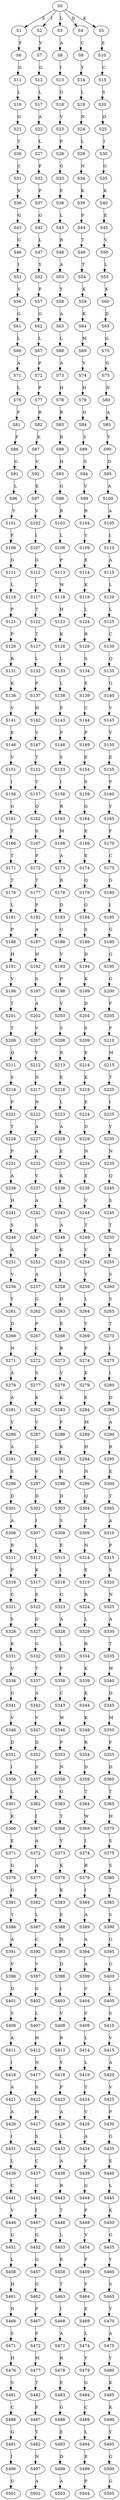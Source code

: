 strict digraph  {
	S0 -> S1 [ label = S ];
	S0 -> S2 [ label = I ];
	S0 -> S3 [ label = L ];
	S0 -> S4 [ label = D ];
	S0 -> S5 [ label = K ];
	S1 -> S6 [ label = F ];
	S2 -> S7 [ label = V ];
	S3 -> S8 [ label = A ];
	S4 -> S9 [ label = C ];
	S5 -> S10 [ label = E ];
	S6 -> S11 [ label = G ];
	S7 -> S12 [ label = G ];
	S8 -> S13 [ label = I ];
	S9 -> S14 [ label = Y ];
	S10 -> S15 [ label = C ];
	S11 -> S16 [ label = L ];
	S12 -> S17 [ label = L ];
	S13 -> S18 [ label = G ];
	S14 -> S19 [ label = L ];
	S15 -> S20 [ label = S ];
	S16 -> S21 [ label = G ];
	S17 -> S22 [ label = A ];
	S18 -> S23 [ label = V ];
	S19 -> S24 [ label = N ];
	S20 -> S25 [ label = D ];
	S21 -> S26 [ label = T ];
	S22 -> S27 [ label = L ];
	S23 -> S28 [ label = P ];
	S24 -> S29 [ label = L ];
	S25 -> S30 [ label = I ];
	S26 -> S31 [ label = C ];
	S27 -> S32 [ label = F ];
	S28 -> S33 [ label = G ];
	S29 -> S34 [ label = N ];
	S30 -> S35 [ label = G ];
	S31 -> S36 [ label = V ];
	S32 -> S37 [ label = F ];
	S33 -> S38 [ label = E ];
	S34 -> S39 [ label = K ];
	S35 -> S40 [ label = K ];
	S36 -> S41 [ label = G ];
	S37 -> S42 [ label = G ];
	S38 -> S43 [ label = L ];
	S39 -> S44 [ label = F ];
	S40 -> S45 [ label = E ];
	S41 -> S46 [ label = G ];
	S42 -> S47 [ label = L ];
	S43 -> S48 [ label = R ];
	S44 -> S49 [ label = T ];
	S45 -> S50 [ label = V ];
	S46 -> S51 [ label = I ];
	S47 -> S52 [ label = Y ];
	S48 -> S53 [ label = A ];
	S49 -> S54 [ label = T ];
	S50 -> S55 [ label = L ];
	S51 -> S56 [ label = V ];
	S52 -> S57 [ label = F ];
	S53 -> S58 [ label = Y ];
	S54 -> S59 [ label = K ];
	S55 -> S60 [ label = K ];
	S56 -> S61 [ label = G ];
	S57 -> S62 [ label = G ];
	S58 -> S63 [ label = A ];
	S59 -> S64 [ label = K ];
	S60 -> S65 [ label = D ];
	S61 -> S66 [ label = L ];
	S62 -> S67 [ label = L ];
	S63 -> S68 [ label = L ];
	S64 -> S69 [ label = M ];
	S65 -> S70 [ label = G ];
	S66 -> S71 [ label = A ];
	S67 -> S72 [ label = P ];
	S68 -> S73 [ label = A ];
	S69 -> S74 [ label = V ];
	S70 -> S75 [ label = G ];
	S71 -> S76 [ label = L ];
	S72 -> S77 [ label = P ];
	S73 -> S78 [ label = H ];
	S74 -> S79 [ label = H ];
	S75 -> S80 [ label = N ];
	S76 -> S81 [ label = F ];
	S77 -> S82 [ label = R ];
	S78 -> S83 [ label = R ];
	S79 -> S84 [ label = G ];
	S80 -> S85 [ label = A ];
	S81 -> S86 [ label = F ];
	S82 -> S87 [ label = K ];
	S83 -> S88 [ label = R ];
	S84 -> S89 [ label = S ];
	S85 -> S90 [ label = V ];
	S86 -> S91 [ label = G ];
	S87 -> S92 [ label = V ];
	S88 -> S93 [ label = H ];
	S89 -> S94 [ label = S ];
	S90 -> S95 [ label = D ];
	S91 -> S96 [ label = L ];
	S92 -> S97 [ label = E ];
	S93 -> S98 [ label = G ];
	S94 -> S99 [ label = V ];
	S95 -> S100 [ label = A ];
	S96 -> S101 [ label = Y ];
	S97 -> S102 [ label = V ];
	S98 -> S103 [ label = R ];
	S99 -> S104 [ label = R ];
	S100 -> S105 [ label = A ];
	S101 -> S106 [ label = F ];
	S102 -> S107 [ label = I ];
	S103 -> S108 [ label = L ];
	S104 -> S109 [ label = Y ];
	S105 -> S110 [ label = I ];
	S106 -> S111 [ label = G ];
	S107 -> S112 [ label = G ];
	S108 -> S113 [ label = P ];
	S109 -> S114 [ label = E ];
	S110 -> S115 [ label = A ];
	S111 -> S116 [ label = L ];
	S112 -> S117 [ label = T ];
	S113 -> S118 [ label = W ];
	S114 -> S119 [ label = K ];
	S115 -> S120 [ label = L ];
	S116 -> S121 [ label = P ];
	S117 -> S122 [ label = T ];
	S118 -> S123 [ label = H ];
	S119 -> S124 [ label = L ];
	S120 -> S125 [ label = L ];
	S121 -> S126 [ label = P ];
	S122 -> S127 [ label = T ];
	S123 -> S128 [ label = K ];
	S124 -> S129 [ label = R ];
	S125 -> S130 [ label = C ];
	S126 -> S131 [ label = R ];
	S127 -> S132 [ label = L ];
	S128 -> S133 [ label = L ];
	S129 -> S134 [ label = S ];
	S130 -> S135 [ label = Q ];
	S131 -> S136 [ label = K ];
	S132 -> S137 [ label = P ];
	S133 -> S138 [ label = L ];
	S134 -> S139 [ label = E ];
	S135 -> S140 [ label = G ];
	S136 -> S141 [ label = V ];
	S137 -> S142 [ label = H ];
	S138 -> S143 [ label = E ];
	S139 -> S144 [ label = C ];
	S140 -> S145 [ label = V ];
	S141 -> S146 [ label = E ];
	S142 -> S147 [ label = V ];
	S143 -> S148 [ label = P ];
	S144 -> S149 [ label = P ];
	S145 -> S150 [ label = V ];
	S146 -> S151 [ label = V ];
	S147 -> S152 [ label = T ];
	S148 -> S153 [ label = S ];
	S149 -> S154 [ label = E ];
	S150 -> S155 [ label = E ];
	S151 -> S156 [ label = I ];
	S152 -> S157 [ label = T ];
	S153 -> S158 [ label = I ];
	S154 -> S159 [ label = S ];
	S155 -> S160 [ label = P ];
	S156 -> S161 [ label = G ];
	S157 -> S162 [ label = Q ];
	S158 -> S163 [ label = R ];
	S159 -> S164 [ label = G ];
	S160 -> S165 [ label = Y ];
	S161 -> S166 [ label = T ];
	S162 -> S167 [ label = S ];
	S163 -> S168 [ label = M ];
	S164 -> S169 [ label = E ];
	S165 -> S170 [ label = F ];
	S166 -> S171 [ label = T ];
	S167 -> S172 [ label = P ];
	S168 -> S173 [ label = A ];
	S169 -> S174 [ label = E ];
	S170 -> S175 [ label = C ];
	S171 -> S176 [ label = T ];
	S172 -> S177 [ label = T ];
	S173 -> S178 [ label = R ];
	S174 -> S179 [ label = Q ];
	S175 -> S180 [ label = G ];
	S176 -> S181 [ label = L ];
	S177 -> S182 [ label = P ];
	S178 -> S183 [ label = D ];
	S179 -> S184 [ label = G ];
	S180 -> S185 [ label = I ];
	S181 -> S186 [ label = P ];
	S182 -> S187 [ label = A ];
	S183 -> S188 [ label = G ];
	S184 -> S189 [ label = S ];
	S185 -> S190 [ label = G ];
	S186 -> S191 [ label = H ];
	S187 -> S192 [ label = H ];
	S188 -> S193 [ label = V ];
	S189 -> S194 [ label = D ];
	S190 -> S195 [ label = G ];
	S191 -> S196 [ label = V ];
	S192 -> S197 [ label = S ];
	S193 -> S198 [ label = P ];
	S194 -> S199 [ label = K ];
	S195 -> S200 [ label = G ];
	S196 -> S201 [ label = T ];
	S197 -> S202 [ label = A ];
	S198 -> S203 [ label = V ];
	S199 -> S204 [ label = D ];
	S200 -> S205 [ label = F ];
	S201 -> S206 [ label = T ];
	S202 -> S207 [ label = V ];
	S203 -> S208 [ label = S ];
	S204 -> S209 [ label = S ];
	S205 -> S210 [ label = F ];
	S206 -> S211 [ label = Q ];
	S207 -> S212 [ label = Y ];
	S208 -> S213 [ label = R ];
	S209 -> S214 [ label = E ];
	S210 -> S215 [ label = M ];
	S211 -> S216 [ label = S ];
	S212 -> S217 [ label = D ];
	S213 -> S218 [ label = E ];
	S214 -> S219 [ label = K ];
	S215 -> S220 [ label = T ];
	S216 -> S221 [ label = P ];
	S217 -> S222 [ label = N ];
	S218 -> S223 [ label = L ];
	S219 -> S224 [ label = E ];
	S220 -> S225 [ label = I ];
	S221 -> S226 [ label = T ];
	S222 -> S227 [ label = A ];
	S223 -> S228 [ label = A ];
	S224 -> S229 [ label = D ];
	S225 -> S230 [ label = Y ];
	S226 -> S231 [ label = P ];
	S227 -> S232 [ label = A ];
	S228 -> S233 [ label = E ];
	S229 -> S234 [ label = N ];
	S230 -> S235 [ label = N ];
	S231 -> S236 [ label = A ];
	S232 -> S237 [ label = V ];
	S233 -> S238 [ label = K ];
	S234 -> S239 [ label = E ];
	S235 -> S240 [ label = Q ];
	S236 -> S241 [ label = H ];
	S237 -> S242 [ label = A ];
	S238 -> S243 [ label = L ];
	S239 -> S244 [ label = V ];
	S240 -> S245 [ label = S ];
	S241 -> S246 [ label = S ];
	S242 -> S247 [ label = S ];
	S243 -> S248 [ label = A ];
	S244 -> S249 [ label = T ];
	S245 -> S250 [ label = T ];
	S246 -> S251 [ label = A ];
	S247 -> S252 [ label = D ];
	S248 -> S253 [ label = K ];
	S249 -> S254 [ label = V ];
	S250 -> S255 [ label = K ];
	S251 -> S256 [ label = V ];
	S252 -> S257 [ label = A ];
	S253 -> S258 [ label = I ];
	S254 -> S259 [ label = Y ];
	S255 -> S260 [ label = S ];
	S256 -> S261 [ label = Y ];
	S257 -> S262 [ label = G ];
	S258 -> S263 [ label = D ];
	S259 -> S264 [ label = L ];
	S260 -> S265 [ label = S ];
	S261 -> S266 [ label = D ];
	S262 -> S267 [ label = P ];
	S263 -> S268 [ label = E ];
	S264 -> S269 [ label = Y ];
	S265 -> S270 [ label = T ];
	S266 -> S271 [ label = N ];
	S267 -> S272 [ label = C ];
	S268 -> S273 [ label = R ];
	S269 -> S274 [ label = P ];
	S270 -> S275 [ label = I ];
	S271 -> S276 [ label = A ];
	S272 -> S277 [ label = S ];
	S273 -> S278 [ label = V ];
	S274 -> S279 [ label = K ];
	S275 -> S280 [ label = I ];
	S276 -> S281 [ label = A ];
	S277 -> S282 [ label = K ];
	S278 -> S283 [ label = K ];
	S279 -> S284 [ label = E ];
	S280 -> S285 [ label = D ];
	S281 -> S286 [ label = V ];
	S282 -> S287 [ label = V ];
	S283 -> S288 [ label = F ];
	S284 -> S289 [ label = M ];
	S285 -> S290 [ label = A ];
	S286 -> S291 [ label = A ];
	S287 -> S292 [ label = G ];
	S288 -> S293 [ label = K ];
	S289 -> S294 [ label = H ];
	S290 -> S295 [ label = R ];
	S291 -> S296 [ label = S ];
	S292 -> S297 [ label = V ];
	S293 -> S298 [ label = N ];
	S294 -> S299 [ label = N ];
	S295 -> S300 [ label = E ];
	S296 -> S301 [ label = D ];
	S297 -> S302 [ label = D ];
	S298 -> S303 [ label = D ];
	S299 -> S304 [ label = Q ];
	S300 -> S305 [ label = T ];
	S301 -> S306 [ label = A ];
	S302 -> S307 [ label = I ];
	S303 -> S308 [ label = S ];
	S304 -> S309 [ label = T ];
	S305 -> S310 [ label = A ];
	S306 -> S311 [ label = R ];
	S307 -> S312 [ label = L ];
	S308 -> S313 [ label = E ];
	S309 -> S314 [ label = N ];
	S310 -> S315 [ label = P ];
	S311 -> S316 [ label = P ];
	S312 -> S317 [ label = K ];
	S313 -> S318 [ label = I ];
	S314 -> S319 [ label = E ];
	S315 -> S320 [ label = S ];
	S316 -> S321 [ label = C ];
	S317 -> S322 [ label = E ];
	S318 -> S323 [ label = C ];
	S319 -> S324 [ label = R ];
	S320 -> S325 [ label = N ];
	S321 -> S326 [ label = S ];
	S322 -> S327 [ label = G ];
	S323 -> S328 [ label = A ];
	S324 -> S329 [ label = L ];
	S325 -> S330 [ label = A ];
	S326 -> S331 [ label = K ];
	S327 -> S332 [ label = G ];
	S328 -> S333 [ label = L ];
	S329 -> S334 [ label = R ];
	S330 -> S335 [ label = T ];
	S331 -> S336 [ label = V ];
	S332 -> S337 [ label = T ];
	S333 -> S338 [ label = F ];
	S334 -> S339 [ label = K ];
	S335 -> S340 [ label = W ];
	S336 -> S341 [ label = G ];
	S337 -> S342 [ label = A ];
	S338 -> S343 [ label = C ];
	S339 -> S344 [ label = K ];
	S340 -> S345 [ label = D ];
	S341 -> S346 [ label = V ];
	S342 -> S347 [ label = V ];
	S343 -> S348 [ label = W ];
	S344 -> S349 [ label = K ];
	S345 -> S350 [ label = M ];
	S346 -> S351 [ label = D ];
	S347 -> S352 [ label = D ];
	S348 -> S353 [ label = P ];
	S349 -> S354 [ label = R ];
	S350 -> S355 [ label = F ];
	S351 -> S356 [ label = I ];
	S352 -> S357 [ label = S ];
	S353 -> S358 [ label = N ];
	S354 -> S359 [ label = D ];
	S355 -> S360 [ label = D ];
	S356 -> S361 [ label = L ];
	S357 -> S362 [ label = A ];
	S358 -> S363 [ label = G ];
	S359 -> S364 [ label = T ];
	S360 -> S365 [ label = T ];
	S361 -> S366 [ label = K ];
	S362 -> S367 [ label = I ];
	S363 -> S368 [ label = T ];
	S364 -> S369 [ label = W ];
	S365 -> S370 [ label = H ];
	S366 -> S371 [ label = E ];
	S367 -> S372 [ label = A ];
	S368 -> S373 [ label = V ];
	S369 -> S374 [ label = I ];
	S370 -> S375 [ label = S ];
	S371 -> S376 [ label = G ];
	S372 -> S377 [ label = A ];
	S373 -> S378 [ label = K ];
	S374 -> S379 [ label = R ];
	S375 -> S380 [ label = S ];
	S376 -> S381 [ label = G ];
	S377 -> S382 [ label = I ];
	S378 -> S383 [ label = K ];
	S379 -> S384 [ label = I ];
	S380 -> S385 [ label = T ];
	S381 -> S386 [ label = T ];
	S382 -> S387 [ label = L ];
	S383 -> S388 [ label = E ];
	S384 -> S389 [ label = A ];
	S385 -> S390 [ label = S ];
	S386 -> S391 [ label = A ];
	S387 -> S392 [ label = C ];
	S388 -> S393 [ label = N ];
	S389 -> S394 [ label = A ];
	S390 -> S395 [ label = G ];
	S391 -> S396 [ label = V ];
	S392 -> S397 [ label = V ];
	S393 -> S398 [ label = D ];
	S394 -> S399 [ label = A ];
	S395 -> S400 [ label = G ];
	S396 -> S401 [ label = D ];
	S397 -> S402 [ label = G ];
	S398 -> S403 [ label = I ];
	S399 -> S404 [ label = V ];
	S400 -> S405 [ label = L ];
	S401 -> S406 [ label = S ];
	S402 -> S407 [ label = L ];
	S403 -> S408 [ label = V ];
	S404 -> S409 [ label = V ];
	S405 -> S410 [ label = S ];
	S406 -> S411 [ label = A ];
	S407 -> S412 [ label = H ];
	S408 -> S413 [ label = R ];
	S409 -> S414 [ label = L ];
	S410 -> S415 [ label = V ];
	S411 -> S416 [ label = I ];
	S412 -> S417 [ label = N ];
	S413 -> S418 [ label = Y ];
	S414 -> S419 [ label = L ];
	S415 -> S420 [ label = A ];
	S416 -> S421 [ label = A ];
	S417 -> S422 [ label = S ];
	S418 -> S423 [ label = P ];
	S419 -> S424 [ label = T ];
	S420 -> S425 [ label = V ];
	S421 -> S426 [ label = A ];
	S422 -> S427 [ label = H ];
	S423 -> S428 [ label = A ];
	S424 -> S429 [ label = V ];
	S425 -> S430 [ label = P ];
	S426 -> S431 [ label = I ];
	S427 -> S432 [ label = S ];
	S428 -> S433 [ label = L ];
	S429 -> S434 [ label = A ];
	S430 -> S435 [ label = G ];
	S431 -> S436 [ label = L ];
	S432 -> S437 [ label = C ];
	S433 -> S438 [ label = A ];
	S434 -> S439 [ label = V ];
	S435 -> S440 [ label = E ];
	S436 -> S441 [ label = C ];
	S437 -> S442 [ label = G ];
	S438 -> S443 [ label = R ];
	S439 -> S444 [ label = G ];
	S440 -> S445 [ label = L ];
	S441 -> S446 [ label = V ];
	S442 -> S447 [ label = I ];
	S443 -> S448 [ label = T ];
	S444 -> S449 [ label = F ];
	S445 -> S450 [ label = K ];
	S446 -> S451 [ label = G ];
	S447 -> S452 [ label = G ];
	S448 -> S453 [ label = L ];
	S449 -> S454 [ label = V ];
	S450 -> S455 [ label = G ];
	S451 -> S456 [ label = L ];
	S452 -> S457 [ label = G ];
	S453 -> S458 [ label = E ];
	S454 -> S459 [ label = F ];
	S455 -> S460 [ label = Y ];
	S456 -> S461 [ label = H ];
	S457 -> S462 [ label = G ];
	S458 -> S463 [ label = T ];
	S459 -> S464 [ label = Y ];
	S460 -> S465 [ label = S ];
	S461 -> S466 [ label = N ];
	S462 -> S467 [ label = F ];
	S463 -> S468 [ label = I ];
	S464 -> S469 [ label = E ];
	S465 -> S470 [ label = Y ];
	S466 -> S471 [ label = S ];
	S467 -> S472 [ label = F ];
	S468 -> S473 [ label = A ];
	S469 -> S474 [ label = L ];
	S470 -> S475 [ label = A ];
	S471 -> S476 [ label = H ];
	S472 -> S477 [ label = M ];
	S473 -> S478 [ label = R ];
	S474 -> S479 [ label = Y ];
	S475 -> S480 [ label = Y ];
	S476 -> S481 [ label = S ];
	S477 -> S482 [ label = T ];
	S478 -> S483 [ label = E ];
	S479 -> S484 [ label = G ];
	S480 -> S485 [ label = K ];
	S481 -> S486 [ label = C ];
	S482 -> S487 [ label = F ];
	S483 -> S488 [ label = G ];
	S484 -> S489 [ label = C ];
	S485 -> S490 [ label = K ];
	S486 -> S491 [ label = G ];
	S487 -> S492 [ label = Y ];
	S488 -> S493 [ label = E ];
	S489 -> S494 [ label = L ];
	S490 -> S495 [ label = Y ];
	S491 -> S496 [ label = I ];
	S492 -> S497 [ label = N ];
	S493 -> S498 [ label = D ];
	S494 -> S499 [ label = E ];
	S495 -> S500 [ label = G ];
	S496 -> S501 [ label = G ];
	S497 -> S502 [ label = A ];
	S498 -> S503 [ label = A ];
	S499 -> S504 [ label = P ];
	S500 -> S505 [ label = G ];
}
